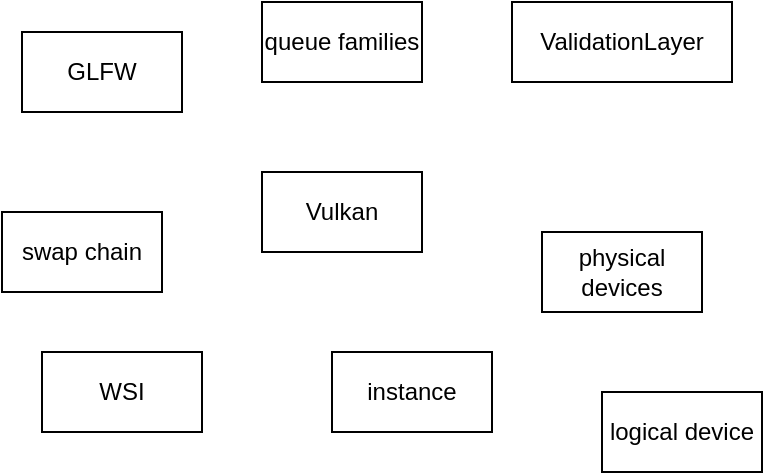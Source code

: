 <mxfile version="21.6.5" type="github">
  <diagram name="Page-1" id="YQkKPv3IHBz7KrScqebn">
    <mxGraphModel dx="510" dy="356" grid="1" gridSize="10" guides="1" tooltips="1" connect="1" arrows="1" fold="1" page="1" pageScale="1" pageWidth="850" pageHeight="1100" math="0" shadow="0">
      <root>
        <mxCell id="0" />
        <mxCell id="1" parent="0" />
        <mxCell id="zpY-GAfpiMJKnw2xZxAC-1" value="Vulkan" style="rounded=0;whiteSpace=wrap;html=1;" vertex="1" parent="1">
          <mxGeometry x="390" y="280" width="80" height="40" as="geometry" />
        </mxCell>
        <mxCell id="zpY-GAfpiMJKnw2xZxAC-2" value="ValidationLayer" style="rounded=0;whiteSpace=wrap;html=1;" vertex="1" parent="1">
          <mxGeometry x="515" y="195" width="110" height="40" as="geometry" />
        </mxCell>
        <mxCell id="zpY-GAfpiMJKnw2xZxAC-4" value="GLFW" style="rounded=0;whiteSpace=wrap;html=1;" vertex="1" parent="1">
          <mxGeometry x="270" y="210" width="80" height="40" as="geometry" />
        </mxCell>
        <mxCell id="zpY-GAfpiMJKnw2xZxAC-5" value="swap chain" style="rounded=0;whiteSpace=wrap;html=1;" vertex="1" parent="1">
          <mxGeometry x="260" y="300" width="80" height="40" as="geometry" />
        </mxCell>
        <mxCell id="zpY-GAfpiMJKnw2xZxAC-6" value="WSI" style="rounded=0;whiteSpace=wrap;html=1;" vertex="1" parent="1">
          <mxGeometry x="280" y="370" width="80" height="40" as="geometry" />
        </mxCell>
        <mxCell id="zpY-GAfpiMJKnw2xZxAC-7" value="instance" style="rounded=0;whiteSpace=wrap;html=1;" vertex="1" parent="1">
          <mxGeometry x="425" y="370" width="80" height="40" as="geometry" />
        </mxCell>
        <mxCell id="zpY-GAfpiMJKnw2xZxAC-8" value="physical devices" style="rounded=0;whiteSpace=wrap;html=1;" vertex="1" parent="1">
          <mxGeometry x="530" y="310" width="80" height="40" as="geometry" />
        </mxCell>
        <mxCell id="zpY-GAfpiMJKnw2xZxAC-9" value="queue families" style="rounded=0;whiteSpace=wrap;html=1;" vertex="1" parent="1">
          <mxGeometry x="390" y="195" width="80" height="40" as="geometry" />
        </mxCell>
        <mxCell id="zpY-GAfpiMJKnw2xZxAC-10" value="logical device" style="rounded=0;whiteSpace=wrap;html=1;" vertex="1" parent="1">
          <mxGeometry x="560" y="390" width="80" height="40" as="geometry" />
        </mxCell>
      </root>
    </mxGraphModel>
  </diagram>
</mxfile>

